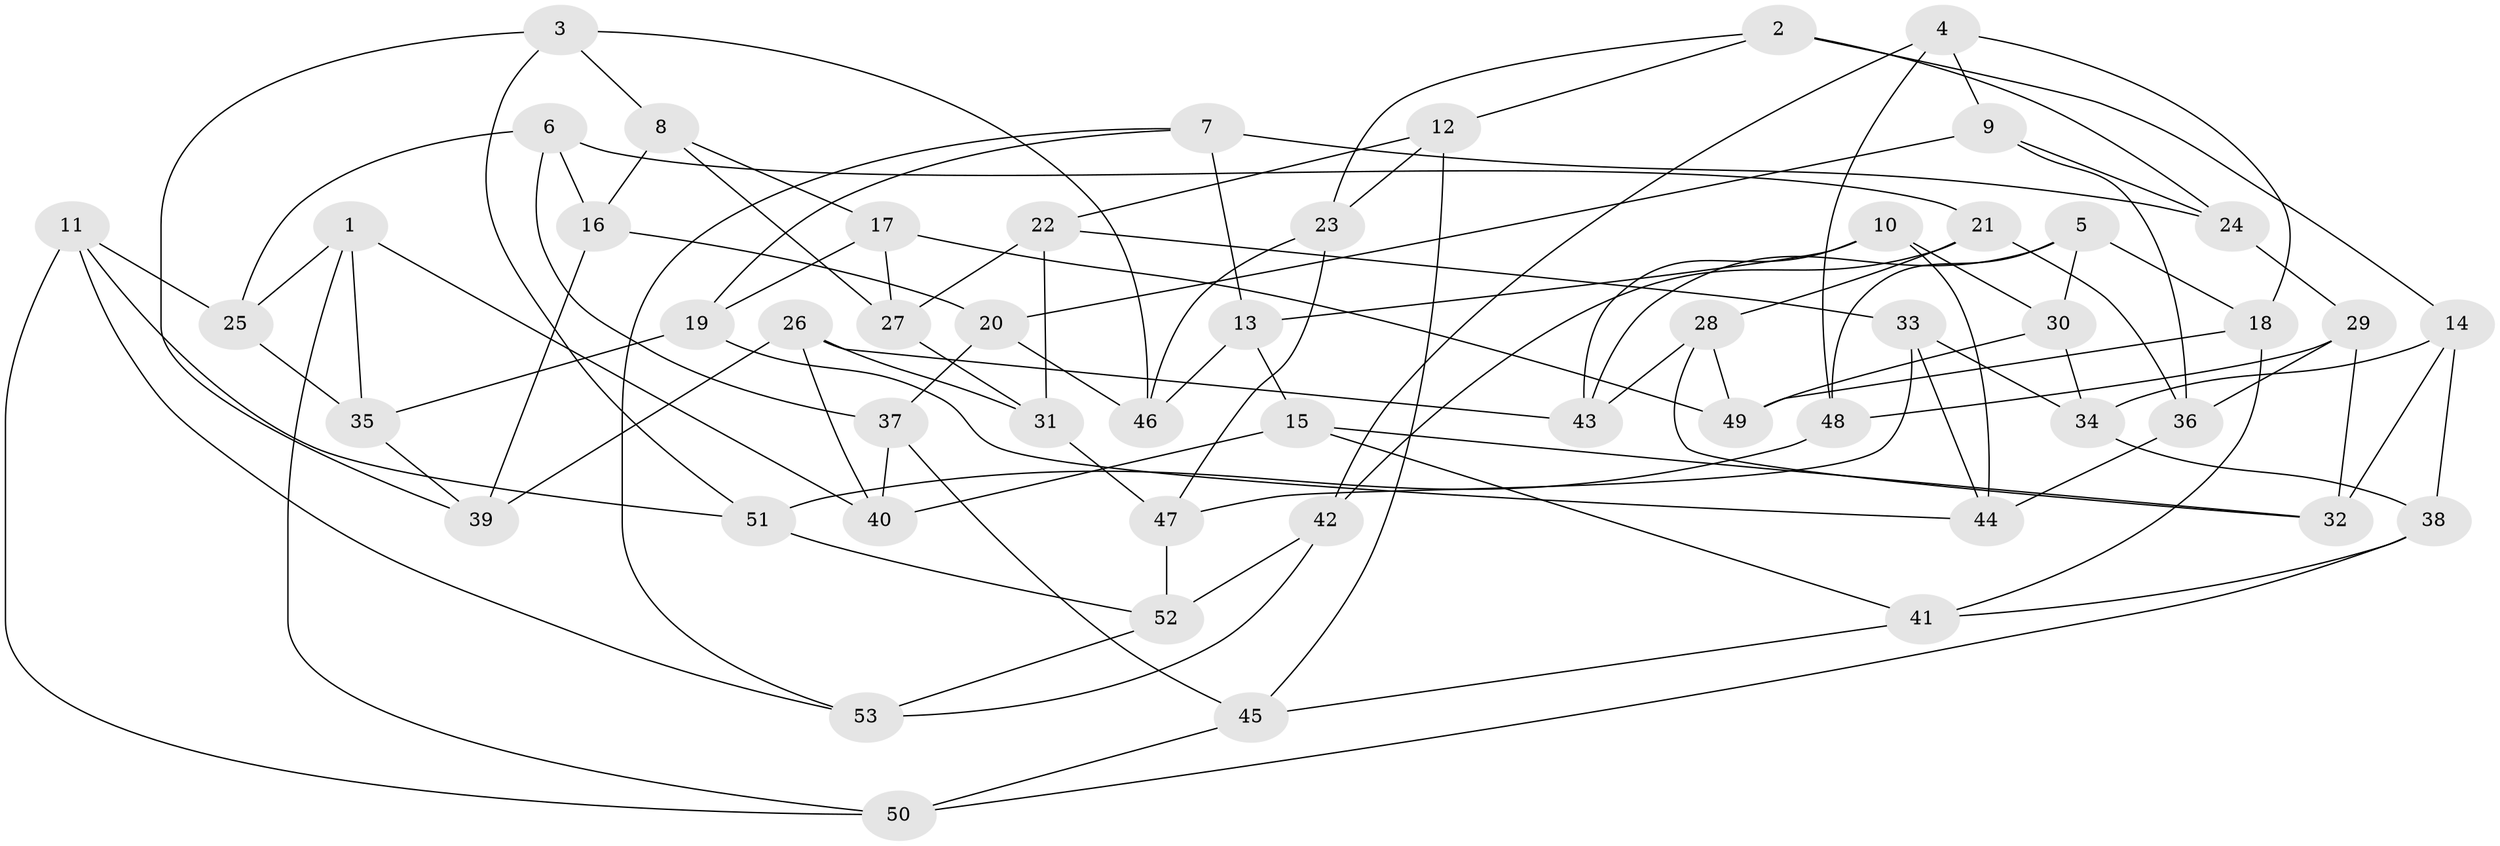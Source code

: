 // Generated by graph-tools (version 1.1) at 2025/03/03/09/25 03:03:02]
// undirected, 53 vertices, 106 edges
graph export_dot {
graph [start="1"]
  node [color=gray90,style=filled];
  1;
  2;
  3;
  4;
  5;
  6;
  7;
  8;
  9;
  10;
  11;
  12;
  13;
  14;
  15;
  16;
  17;
  18;
  19;
  20;
  21;
  22;
  23;
  24;
  25;
  26;
  27;
  28;
  29;
  30;
  31;
  32;
  33;
  34;
  35;
  36;
  37;
  38;
  39;
  40;
  41;
  42;
  43;
  44;
  45;
  46;
  47;
  48;
  49;
  50;
  51;
  52;
  53;
  1 -- 25;
  1 -- 40;
  1 -- 35;
  1 -- 50;
  2 -- 14;
  2 -- 12;
  2 -- 24;
  2 -- 23;
  3 -- 39;
  3 -- 46;
  3 -- 51;
  3 -- 8;
  4 -- 42;
  4 -- 48;
  4 -- 9;
  4 -- 18;
  5 -- 48;
  5 -- 30;
  5 -- 18;
  5 -- 43;
  6 -- 25;
  6 -- 21;
  6 -- 16;
  6 -- 37;
  7 -- 24;
  7 -- 19;
  7 -- 53;
  7 -- 13;
  8 -- 17;
  8 -- 16;
  8 -- 27;
  9 -- 24;
  9 -- 36;
  9 -- 20;
  10 -- 13;
  10 -- 30;
  10 -- 44;
  10 -- 43;
  11 -- 51;
  11 -- 50;
  11 -- 53;
  11 -- 25;
  12 -- 22;
  12 -- 45;
  12 -- 23;
  13 -- 15;
  13 -- 46;
  14 -- 34;
  14 -- 32;
  14 -- 38;
  15 -- 41;
  15 -- 32;
  15 -- 40;
  16 -- 20;
  16 -- 39;
  17 -- 49;
  17 -- 19;
  17 -- 27;
  18 -- 49;
  18 -- 41;
  19 -- 35;
  19 -- 44;
  20 -- 37;
  20 -- 46;
  21 -- 28;
  21 -- 36;
  21 -- 42;
  22 -- 31;
  22 -- 27;
  22 -- 33;
  23 -- 46;
  23 -- 47;
  24 -- 29;
  25 -- 35;
  26 -- 39;
  26 -- 40;
  26 -- 31;
  26 -- 43;
  27 -- 31;
  28 -- 49;
  28 -- 32;
  28 -- 43;
  29 -- 32;
  29 -- 36;
  29 -- 48;
  30 -- 34;
  30 -- 49;
  31 -- 47;
  33 -- 44;
  33 -- 47;
  33 -- 34;
  34 -- 38;
  35 -- 39;
  36 -- 44;
  37 -- 40;
  37 -- 45;
  38 -- 50;
  38 -- 41;
  41 -- 45;
  42 -- 53;
  42 -- 52;
  45 -- 50;
  47 -- 52;
  48 -- 51;
  51 -- 52;
  52 -- 53;
}
